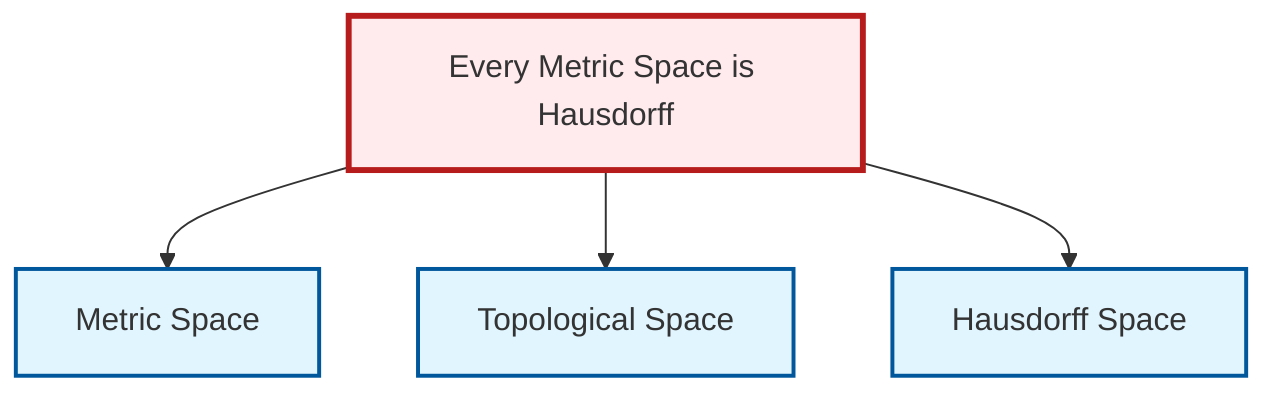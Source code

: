 graph TD
    classDef definition fill:#e1f5fe,stroke:#01579b,stroke-width:2px
    classDef theorem fill:#f3e5f5,stroke:#4a148c,stroke-width:2px
    classDef axiom fill:#fff3e0,stroke:#e65100,stroke-width:2px
    classDef example fill:#e8f5e9,stroke:#1b5e20,stroke-width:2px
    classDef current fill:#ffebee,stroke:#b71c1c,stroke-width:3px
    def-topological-space["Topological Space"]:::definition
    def-hausdorff["Hausdorff Space"]:::definition
    def-metric-space["Metric Space"]:::definition
    thm-metric-hausdorff["Every Metric Space is Hausdorff"]:::theorem
    thm-metric-hausdorff --> def-metric-space
    thm-metric-hausdorff --> def-topological-space
    thm-metric-hausdorff --> def-hausdorff
    class thm-metric-hausdorff current